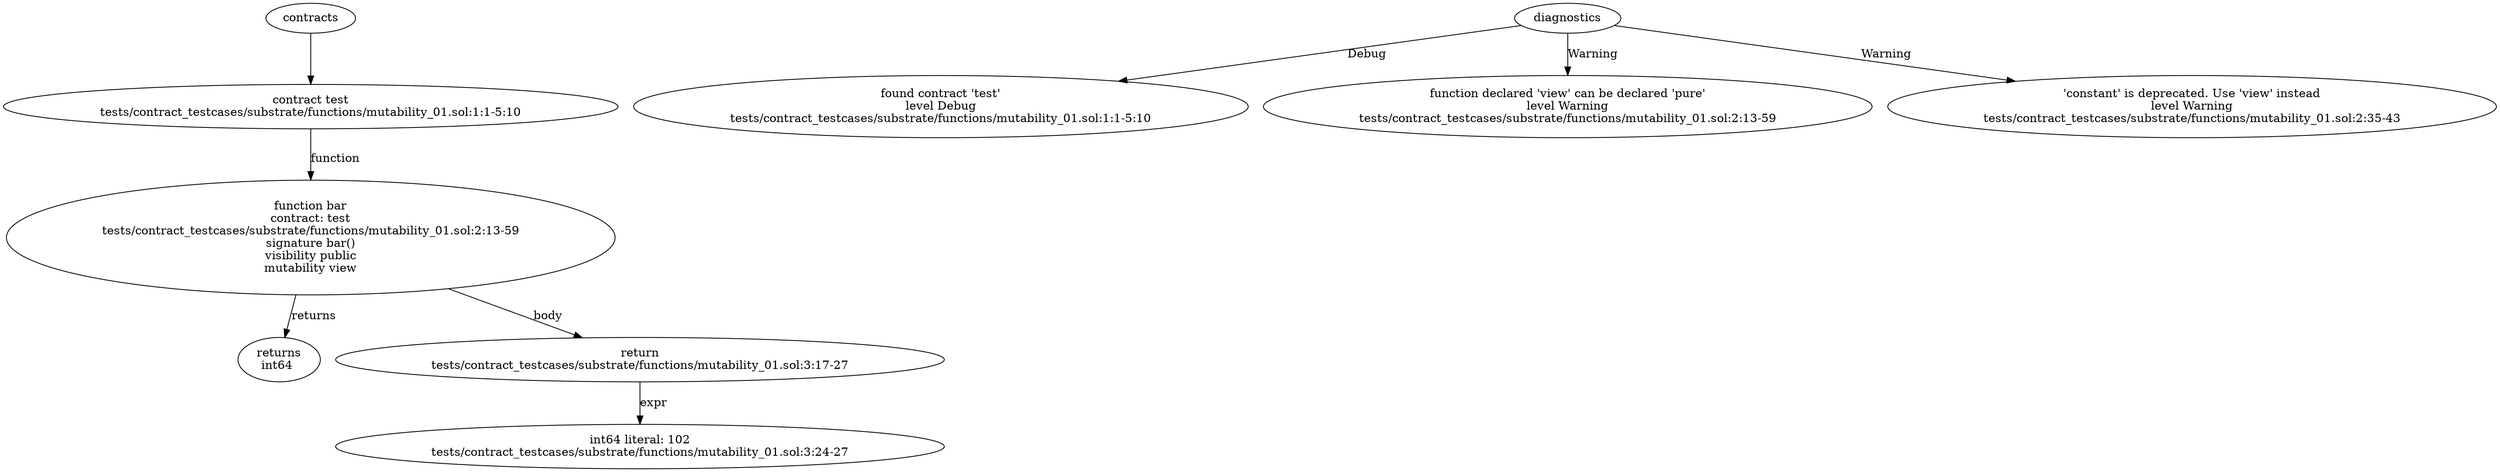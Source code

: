 strict digraph "tests/contract_testcases/substrate/functions/mutability_01.sol" {
	contract [label="contract test\ntests/contract_testcases/substrate/functions/mutability_01.sol:1:1-5:10"]
	bar [label="function bar\ncontract: test\ntests/contract_testcases/substrate/functions/mutability_01.sol:2:13-59\nsignature bar()\nvisibility public\nmutability view"]
	returns [label="returns\nint64 "]
	return [label="return\ntests/contract_testcases/substrate/functions/mutability_01.sol:3:17-27"]
	number_literal [label="int64 literal: 102\ntests/contract_testcases/substrate/functions/mutability_01.sol:3:24-27"]
	diagnostic [label="found contract 'test'\nlevel Debug\ntests/contract_testcases/substrate/functions/mutability_01.sol:1:1-5:10"]
	diagnostic_8 [label="function declared 'view' can be declared 'pure'\nlevel Warning\ntests/contract_testcases/substrate/functions/mutability_01.sol:2:13-59"]
	diagnostic_9 [label="'constant' is deprecated. Use 'view' instead\nlevel Warning\ntests/contract_testcases/substrate/functions/mutability_01.sol:2:35-43"]
	contracts -> contract
	contract -> bar [label="function"]
	bar -> returns [label="returns"]
	bar -> return [label="body"]
	return -> number_literal [label="expr"]
	diagnostics -> diagnostic [label="Debug"]
	diagnostics -> diagnostic_8 [label="Warning"]
	diagnostics -> diagnostic_9 [label="Warning"]
}
